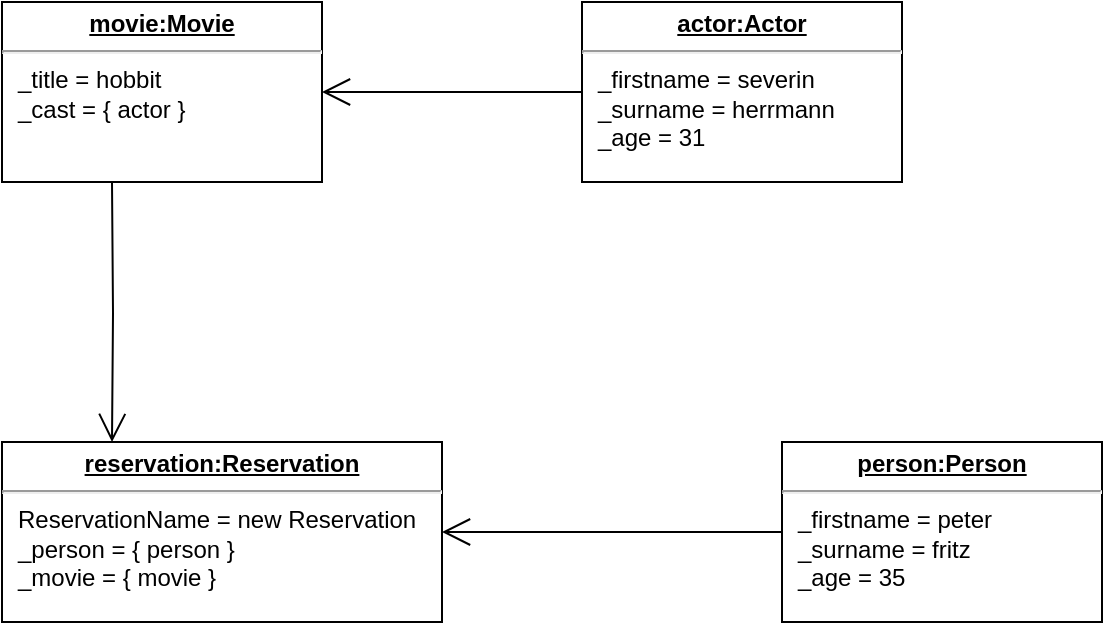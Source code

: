 <mxfile version="15.4.0" type="device"><diagram id="cUY5RvQ_H4HVGtc7_-f_" name="Page-1"><mxGraphModel dx="1422" dy="822" grid="1" gridSize="10" guides="1" tooltips="1" connect="1" arrows="1" fold="1" page="1" pageScale="1" pageWidth="850" pageHeight="1100" math="0" shadow="0"><root><mxCell id="0"/><mxCell id="1" parent="0"/><mxCell id="XbHcJf68iLlZjwZ4im-W-7" value="&lt;p style=&quot;margin: 0px ; margin-top: 4px ; text-align: center ; text-decoration: underline&quot;&gt;&lt;b&gt;actor:Actor&lt;/b&gt;&lt;/p&gt;&lt;hr&gt;&lt;p style=&quot;margin: 0px ; margin-left: 8px&quot;&gt;_firstname = severin&lt;br&gt;_surname = herrmann&lt;br&gt;_age = 31&lt;/p&gt;" style="verticalAlign=top;align=left;overflow=fill;fontSize=12;fontFamily=Helvetica;html=1;" parent="1" vertex="1"><mxGeometry x="360" y="160" width="160" height="90" as="geometry"/></mxCell><mxCell id="XbHcJf68iLlZjwZ4im-W-8" value="&lt;p style=&quot;margin: 0px ; margin-top: 4px ; text-align: center ; text-decoration: underline&quot;&gt;&lt;b&gt;movie:Movie&lt;/b&gt;&lt;/p&gt;&lt;hr&gt;&lt;p style=&quot;margin: 0px ; margin-left: 8px&quot;&gt;_title = hobbit&lt;br&gt;_cast = { actor }&lt;br&gt;&lt;br&gt;&lt;/p&gt;" style="verticalAlign=top;align=left;overflow=fill;fontSize=12;fontFamily=Helvetica;html=1;" parent="1" vertex="1"><mxGeometry x="70" y="160" width="160" height="90" as="geometry"/></mxCell><mxCell id="XbHcJf68iLlZjwZ4im-W-10" value="" style="endArrow=open;endFill=1;endSize=12;html=1;rounded=0;edgeStyle=orthogonalEdgeStyle;entryX=1;entryY=0.5;entryDx=0;entryDy=0;exitX=0;exitY=0.5;exitDx=0;exitDy=0;" parent="1" source="XbHcJf68iLlZjwZ4im-W-7" target="XbHcJf68iLlZjwZ4im-W-8" edge="1"><mxGeometry width="160" relative="1" as="geometry"><mxPoint x="300" y="260" as="sourcePoint"/><mxPoint x="460" y="260" as="targetPoint"/></mxGeometry></mxCell><mxCell id="XbHcJf68iLlZjwZ4im-W-11" value="&lt;p style=&quot;margin: 0px ; margin-top: 4px ; text-align: center ; text-decoration: underline&quot;&gt;&lt;b&gt;reservation:Reservation&lt;/b&gt;&lt;/p&gt;&lt;hr&gt;&lt;p style=&quot;margin: 0px ; margin-left: 8px&quot;&gt;ReservationName = new Reservation&lt;br&gt;_person = { person }&lt;br&gt;_movie = { movie }&lt;/p&gt;" style="verticalAlign=top;align=left;overflow=fill;fontSize=12;fontFamily=Helvetica;html=1;" parent="1" vertex="1"><mxGeometry x="70" y="380" width="220" height="90" as="geometry"/></mxCell><mxCell id="XbHcJf68iLlZjwZ4im-W-12" value="&lt;p style=&quot;margin: 0px ; margin-top: 4px ; text-align: center ; text-decoration: underline&quot;&gt;&lt;b&gt;person:Person&lt;/b&gt;&lt;/p&gt;&lt;hr&gt;&lt;p style=&quot;margin: 0px ; margin-left: 8px&quot;&gt;_firstname = peter&lt;br&gt;_surname = fritz&lt;br&gt;_age = 35&lt;/p&gt;" style="verticalAlign=top;align=left;overflow=fill;fontSize=12;fontFamily=Helvetica;html=1;" parent="1" vertex="1"><mxGeometry x="460" y="380" width="160" height="90" as="geometry"/></mxCell><mxCell id="XbHcJf68iLlZjwZ4im-W-14" value="" style="endArrow=open;endFill=1;endSize=12;html=1;rounded=0;edgeStyle=orthogonalEdgeStyle;entryX=0.25;entryY=0;entryDx=0;entryDy=0;" parent="1" target="XbHcJf68iLlZjwZ4im-W-11" edge="1"><mxGeometry width="160" relative="1" as="geometry"><mxPoint x="125" y="250" as="sourcePoint"/><mxPoint x="240" y="215" as="targetPoint"/></mxGeometry></mxCell><mxCell id="XbHcJf68iLlZjwZ4im-W-15" value="" style="endArrow=open;endFill=1;endSize=12;html=1;rounded=0;edgeStyle=orthogonalEdgeStyle;entryX=1;entryY=0.5;entryDx=0;entryDy=0;exitX=0;exitY=0.5;exitDx=0;exitDy=0;" parent="1" source="XbHcJf68iLlZjwZ4im-W-12" target="XbHcJf68iLlZjwZ4im-W-11" edge="1"><mxGeometry width="160" relative="1" as="geometry"><mxPoint x="380" y="225" as="sourcePoint"/><mxPoint x="250" y="225" as="targetPoint"/></mxGeometry></mxCell></root></mxGraphModel></diagram></mxfile>